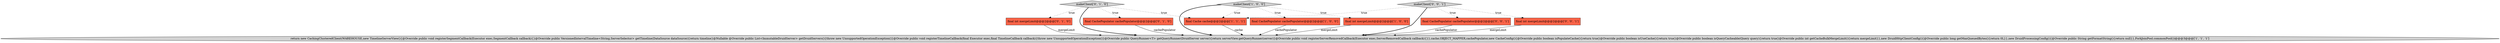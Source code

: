 digraph {
6 [style = filled, label = "makeClient['0', '1', '0']", fillcolor = lightgray, shape = diamond image = "AAA0AAABBB2BBB"];
2 [style = filled, label = "final CachePopulator cachePopulator@@@2@@@['1', '0', '0']", fillcolor = tomato, shape = box image = "AAA0AAABBB1BBB"];
5 [style = filled, label = "final int mergeLimit@@@2@@@['0', '1', '0']", fillcolor = tomato, shape = box image = "AAA0AAABBB2BBB"];
0 [style = filled, label = "return new CachingClusteredClient(WAREHOUSE,new TimelineServerView(){@Override public void registerSegmentCallback(Executor exec,SegmentCallback callback){}@Override public VersionedIntervalTimeline<String,ServerSelector> getTimeline(DataSource dataSource){return timeline}@Nullable @Override public List<ImmutableDruidServer> getDruidServers(){throw new UnsupportedOperationException()}@Override public void registerTimelineCallback(final Executor exec,final TimelineCallback callback){throw new UnsupportedOperationException()}@Override public QueryRunner<T> getQueryRunner(DruidServer server){return serverView.getQueryRunner(server)}@Override public void registerServerRemovedCallback(Executor exec,ServerRemovedCallback callback){}},cache,OBJECT_MAPPER,cachePopulator,new CacheConfig(){@Override public boolean isPopulateCache(){return true}@Override public boolean isUseCache(){return true}@Override public boolean isQueryCacheable(Query query){return true}@Override public int getCacheBulkMergeLimit(){return mergeLimit}},new DruidHttpClientConfig(){@Override public long getMaxQueuedBytes(){return 0L}},new DruidProcessingConfig(){@Override public String getFormatString(){return null}},ForkJoinPool.commonPool())@@@3@@@['1', '1', '1']", fillcolor = lightgray, shape = ellipse image = "AAA0AAABBB1BBB"];
4 [style = filled, label = "makeClient['1', '0', '0']", fillcolor = lightgray, shape = diamond image = "AAA0AAABBB1BBB"];
3 [style = filled, label = "final Cache cache@@@2@@@['1', '1', '1']", fillcolor = tomato, shape = box image = "AAA0AAABBB1BBB"];
7 [style = filled, label = "final CachePopulator cachePopulator@@@2@@@['0', '1', '0']", fillcolor = tomato, shape = box image = "AAA0AAABBB2BBB"];
8 [style = filled, label = "makeClient['0', '0', '1']", fillcolor = lightgray, shape = diamond image = "AAA0AAABBB3BBB"];
9 [style = filled, label = "final CachePopulator cachePopulator@@@2@@@['0', '0', '1']", fillcolor = tomato, shape = box image = "AAA0AAABBB3BBB"];
10 [style = filled, label = "final int mergeLimit@@@2@@@['0', '0', '1']", fillcolor = tomato, shape = box image = "AAA0AAABBB3BBB"];
1 [style = filled, label = "final int mergeLimit@@@2@@@['1', '0', '0']", fillcolor = tomato, shape = box image = "AAA0AAABBB1BBB"];
8->0 [style = bold, label=""];
1->0 [style = solid, label="mergeLimit"];
10->0 [style = solid, label="mergeLimit"];
6->0 [style = bold, label=""];
4->3 [style = dotted, label="true"];
8->9 [style = dotted, label="true"];
2->0 [style = solid, label="cachePopulator"];
9->0 [style = solid, label="cachePopulator"];
7->0 [style = solid, label="cachePopulator"];
3->0 [style = solid, label="cache"];
6->3 [style = dotted, label="true"];
5->0 [style = solid, label="mergeLimit"];
4->1 [style = dotted, label="true"];
8->10 [style = dotted, label="true"];
4->0 [style = bold, label=""];
4->2 [style = dotted, label="true"];
6->5 [style = dotted, label="true"];
8->3 [style = dotted, label="true"];
6->7 [style = dotted, label="true"];
}
